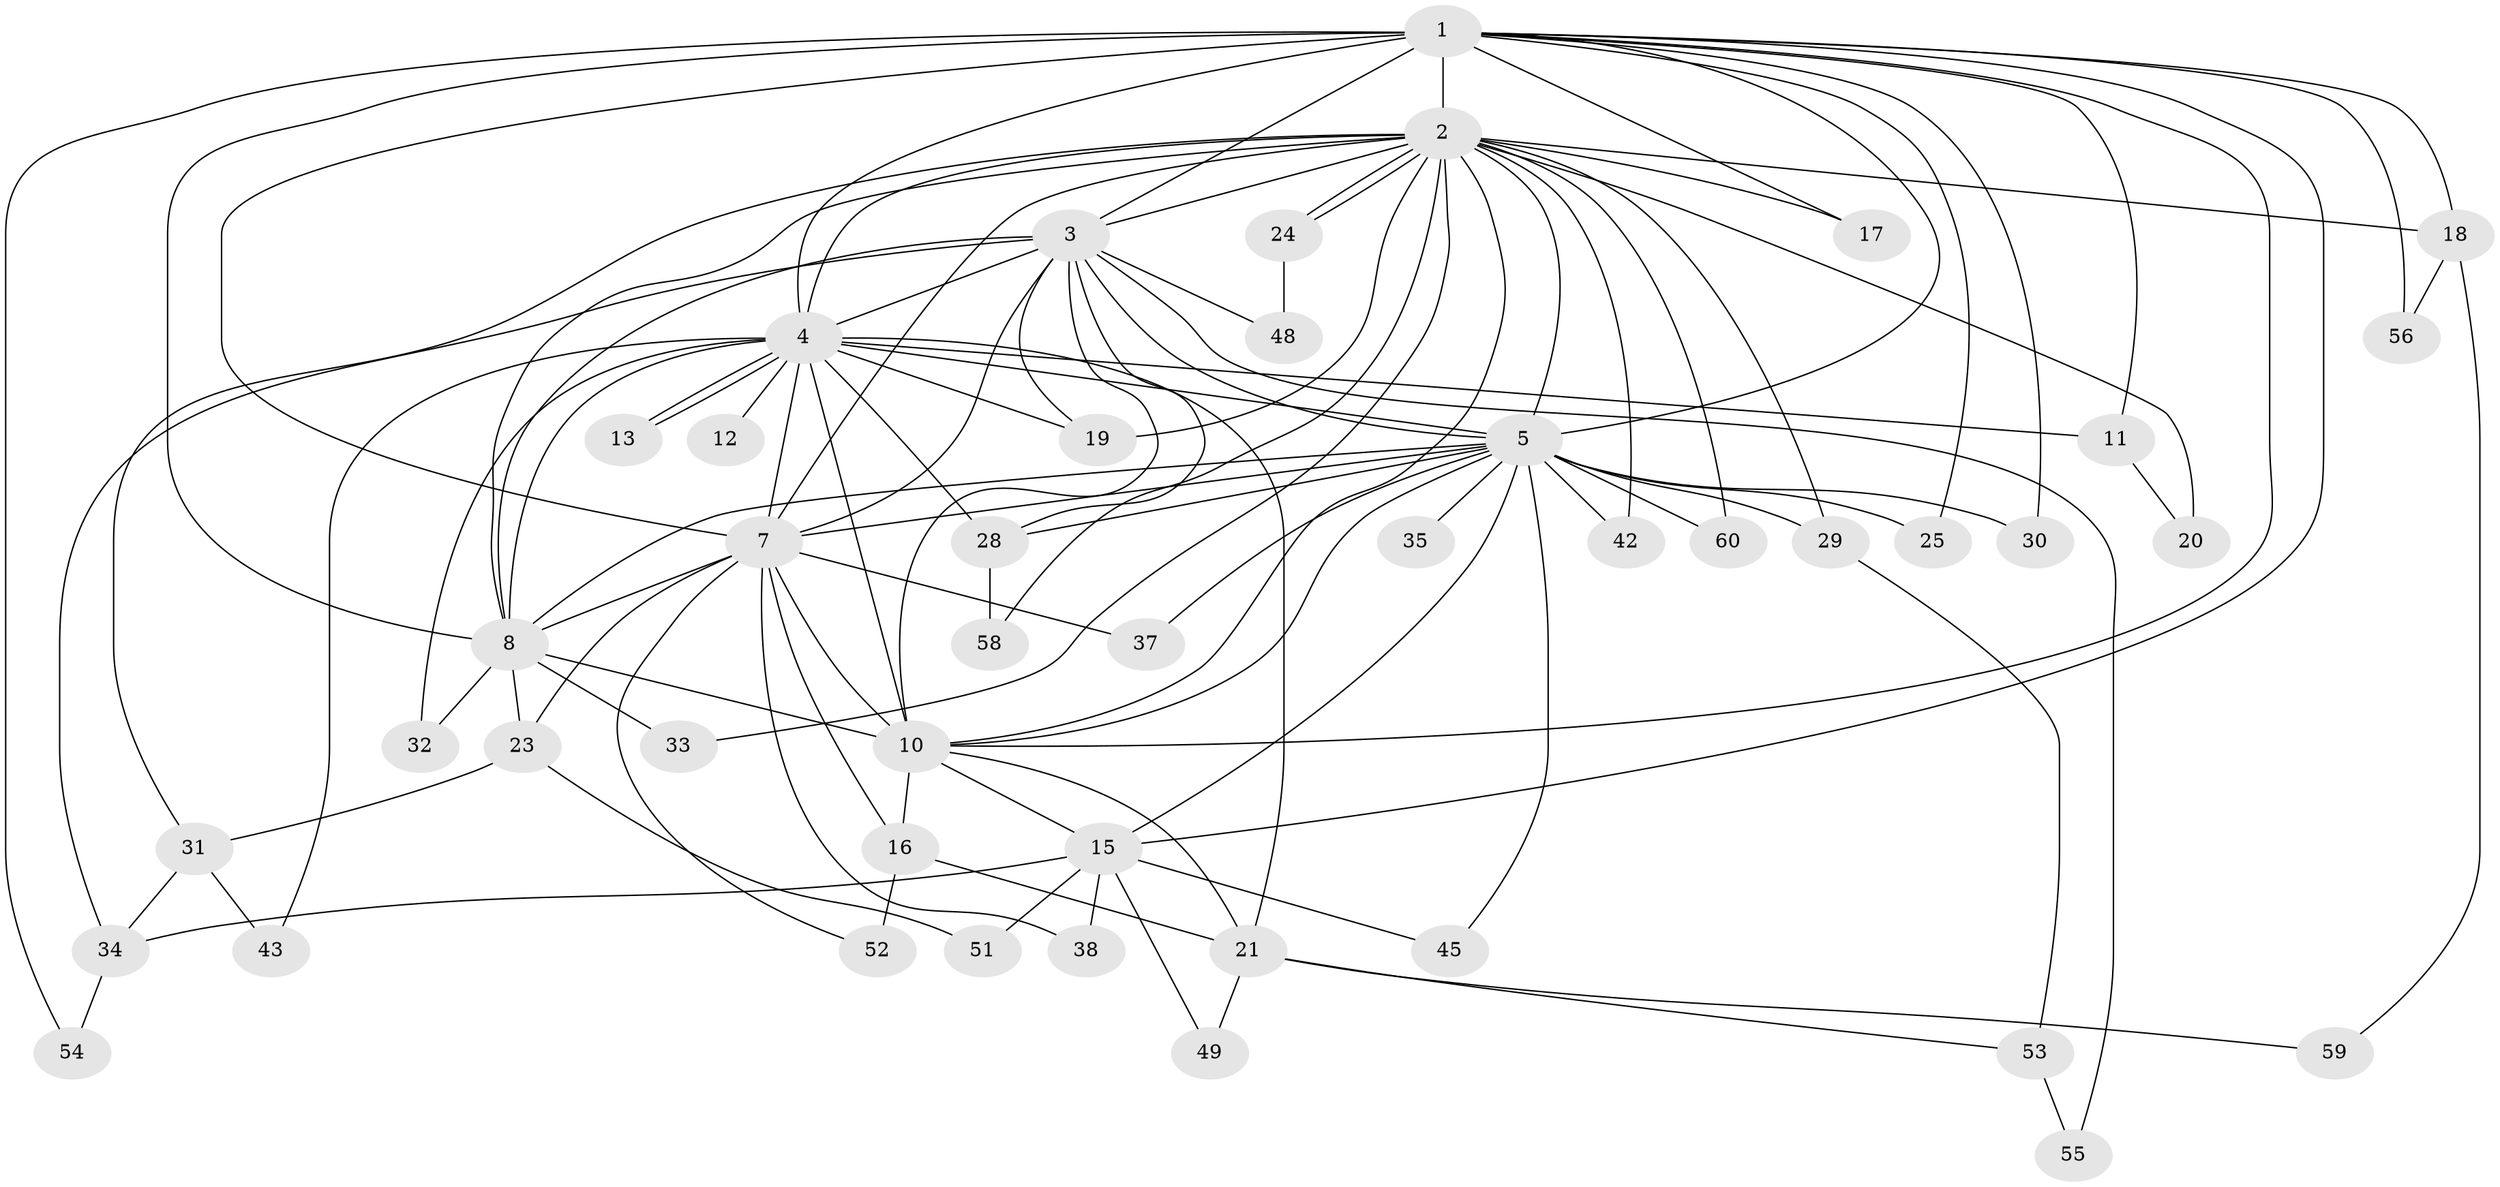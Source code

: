// Generated by graph-tools (version 1.1) at 2025/23/03/03/25 07:23:40]
// undirected, 45 vertices, 105 edges
graph export_dot {
graph [start="1"]
  node [color=gray90,style=filled];
  1 [super="+9"];
  2 [super="+50"];
  3 [super="+47"];
  4 [super="+6"];
  5 [super="+14"];
  7;
  8 [super="+46"];
  10 [super="+26"];
  11;
  12;
  13;
  15 [super="+22"];
  16 [super="+27"];
  17;
  18 [super="+39"];
  19;
  20;
  21 [super="+41"];
  23 [super="+44"];
  24;
  25;
  28 [super="+40"];
  29;
  30;
  31;
  32;
  33;
  34 [super="+36"];
  35;
  37;
  38;
  42 [super="+57"];
  43;
  45;
  48;
  49;
  51;
  52;
  53;
  54;
  55;
  56;
  58;
  59;
  60;
  1 -- 2 [weight=2];
  1 -- 3 [weight=2];
  1 -- 4 [weight=4];
  1 -- 5 [weight=3];
  1 -- 7 [weight=2];
  1 -- 8 [weight=3];
  1 -- 10 [weight=2];
  1 -- 11;
  1 -- 15;
  1 -- 17;
  1 -- 25;
  1 -- 30;
  1 -- 54;
  1 -- 18 [weight=2];
  1 -- 56;
  2 -- 3;
  2 -- 4 [weight=2];
  2 -- 5;
  2 -- 7;
  2 -- 8;
  2 -- 10;
  2 -- 17;
  2 -- 18;
  2 -- 19;
  2 -- 20;
  2 -- 24 [weight=2];
  2 -- 24;
  2 -- 29;
  2 -- 31;
  2 -- 33;
  2 -- 42 [weight=2];
  2 -- 60;
  2 -- 58;
  3 -- 4 [weight=2];
  3 -- 5;
  3 -- 7;
  3 -- 8;
  3 -- 10;
  3 -- 34;
  3 -- 55;
  3 -- 19;
  3 -- 48;
  3 -- 28;
  4 -- 5 [weight=2];
  4 -- 7 [weight=2];
  4 -- 8 [weight=2];
  4 -- 10 [weight=3];
  4 -- 12 [weight=2];
  4 -- 13;
  4 -- 13;
  4 -- 28;
  4 -- 32;
  4 -- 11;
  4 -- 43;
  4 -- 19;
  4 -- 21;
  5 -- 7;
  5 -- 8;
  5 -- 10;
  5 -- 25;
  5 -- 28;
  5 -- 30;
  5 -- 35 [weight=2];
  5 -- 37;
  5 -- 42;
  5 -- 45;
  5 -- 60;
  5 -- 29;
  5 -- 15;
  7 -- 8;
  7 -- 10;
  7 -- 16;
  7 -- 23;
  7 -- 37;
  7 -- 38;
  7 -- 52;
  8 -- 10;
  8 -- 23 [weight=2];
  8 -- 32;
  8 -- 33;
  10 -- 15;
  10 -- 16;
  10 -- 21;
  11 -- 20;
  15 -- 45;
  15 -- 49;
  15 -- 51;
  15 -- 38;
  15 -- 34;
  16 -- 52;
  16 -- 21;
  18 -- 56;
  18 -- 59;
  21 -- 49;
  21 -- 53;
  21 -- 59;
  23 -- 31;
  23 -- 51;
  24 -- 48;
  28 -- 58;
  29 -- 53;
  31 -- 34;
  31 -- 43;
  34 -- 54;
  53 -- 55;
}
